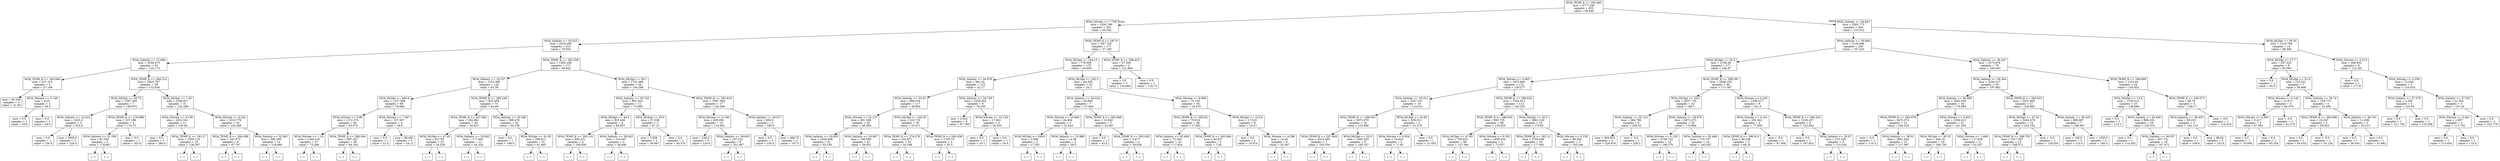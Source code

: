 digraph Tree {
node [shape=box] ;
0 [label="WOA_TEMP_K <= 293.485\nmse = 4777.536\nsamples = 655\nvalue = 99.646"] ;
1 [label="WOA_Nitrate <= 7.709\nmse = 2200.769\nsamples = 391\nvalue = 60.342"] ;
0 -> 1 [labeldistance=2.5, labelangle=45, headlabel="True"] ;
2 [label="WOA_Salinity <= 34.022\nmse = 2424.485\nsamples = 214\nvalue = 79.654"] ;
1 -> 2 ;
3 [label="WOA_Salinity <= 12.689\nmse = 3534.473\nsamples = 43\nvalue = 120.173"] ;
2 -> 3 ;
4 [label="WOA_TEMP_K <= 283.886\nmse = 337.214\nsamples = 5\nvalue = 37.106"] ;
3 -> 4 ;
5 [label="mse = 60.336\nsamples = 3\nvalue = 21.59"] ;
4 -> 5 ;
6 [label="WOA_Nitrate <= 0.146\nmse = 6.25\nsamples = 2\nvalue = 56.5"] ;
4 -> 6 ;
7 [label="mse = 0.0\nsamples = 1\nvalue = 59.0"] ;
6 -> 7 ;
8 [label="mse = 0.0\nsamples = 1\nvalue = 54.0"] ;
6 -> 8 ;
9 [label="WOA_TEMP_K <= 280.214\nmse = 2823.767\nsamples = 38\nvalue = 132.634"] ;
3 -> 9 ;
10 [label="WOA_MLDpt <= 25.75\nmse = 1597.359\nsamples = 7\nvalue = 199.875"] ;
9 -> 10 ;
11 [label="WOA_Salinity <= 33.424\nmse = 1825.0\nsamples = 3\nvalue = 225.0"] ;
10 -> 11 ;
12 [label="mse = 0.0\nsamples = 1\nvalue = 230.0"] ;
11 -> 12 ;
13 [label="mse = 3600.0\nsamples = 2\nvalue = 220.0"] ;
11 -> 13 ;
14 [label="WOA_TEMP_K <= 278.889\nmse = 107.188\nsamples = 4\nvalue = 174.75"] ;
10 -> 14 ;
15 [label="WOA_Salinity <= 31.339\nmse = 81.556\nsamples = 3\nvalue = 178.667"] ;
14 -> 15 ;
16 [label="(...)"] ;
15 -> 16 ;
17 [label="(...)"] ;
15 -> 17 ;
18 [label="mse = 0.0\nsamples = 1\nvalue = 163.0"] ;
14 -> 18 ;
19 [label="WOA_MLDpt <= 7.45\nmse = 2209.827\nsamples = 31\nvalue = 122.289"] ;
9 -> 19 ;
20 [label="WOA_Nitrate <= 0.138\nmse = 2812.541\nsamples = 11\nvalue = 150.64"] ;
19 -> 20 ;
21 [label="mse = 0.0\nsamples = 1\nvalue = 280.0"] ;
20 -> 21 ;
22 [label="WOA_TEMP_K <= 291.27\nmse = 1059.119\nsamples = 10\nvalue = 136.267"] ;
20 -> 22 ;
23 [label="(...)"] ;
22 -> 23 ;
36 [label="(...)"] ;
22 -> 36 ;
39 [label="WOA_Nitrate <= 0.432\nmse = 1016.776\nsamples = 20\nvalue = 104.569"] ;
19 -> 39 ;
40 [label="WOA_TEMP_K <= 284.006\nmse = 241.673\nsamples = 6\nvalue = 67.707"] ;
39 -> 40 ;
41 [label="(...)"] ;
40 -> 41 ;
44 [label="(...)"] ;
40 -> 44 ;
51 [label="WOA_Salinity <= 32.061\nmse = 580.285\nsamples = 14\nvalue = 118.994"] ;
39 -> 51 ;
52 [label="(...)"] ;
51 -> 52 ;
55 [label="(...)"] ;
51 -> 55 ;
78 [label="WOA_TEMP_K <= 292.358\nmse = 1582.246\nsamples = 171\nvalue = 68.942"] ;
2 -> 78 ;
79 [label="WOA_Salinity <= 35.237\nmse = 1232.366\nsamples = 143\nvalue = 61.38"] ;
78 -> 79 ;
80 [label="WOA_MLDpt <= 400.0\nmse = 1257.388\nsamples = 69\nvalue = 79.869"] ;
79 -> 80 ;
81 [label="WOA_Nitrate <= 5.96\nmse = 1151.574\nsamples = 65\nvalue = 83.074"] ;
80 -> 81 ;
82 [label="WOA_Nitrate <= 1.13\nmse = 1348.154\nsamples = 37\nvalue = 73.288"] ;
81 -> 82 ;
83 [label="(...)"] ;
82 -> 83 ;
110 [label="(...)"] ;
82 -> 110 ;
145 [label="WOA_TEMP_K <= 288.564\nmse = 697.257\nsamples = 28\nvalue = 94.164"] ;
81 -> 145 ;
146 [label="(...)"] ;
145 -> 146 ;
179 [label="(...)"] ;
145 -> 179 ;
180 [label="WOA_Nitrate <= 7.387\nmse = 157.587\nsamples = 4\nvalue = 28.6"] ;
80 -> 180 ;
181 [label="mse = 0.0\nsamples = 1\nvalue = 51.0"] ;
180 -> 181 ;
182 [label="mse = 68.682\nsamples = 3\nvalue = 24.12"] ;
180 -> 182 ;
183 [label="WOA_TEMP_K <= 289.248\nmse = 622.658\nsamples = 74\nvalue = 44.69"] ;
79 -> 183 ;
184 [label="WOA_TEMP_K <= 287.483\nmse = 184.942\nsamples = 42\nvalue = 30.827"] ;
183 -> 184 ;
185 [label="WOA_MLDpt <= 47.05\nmse = 63.753\nsamples = 31\nvalue = 24.529"] ;
184 -> 185 ;
186 [label="(...)"] ;
185 -> 186 ;
197 [label="(...)"] ;
185 -> 197 ;
208 [label="WOA_Salinity <= 35.642\nmse = 177.465\nsamples = 11\nvalue = 44.324"] ;
184 -> 208 ;
209 [label="(...)"] ;
208 -> 209 ;
214 [label="(...)"] ;
208 -> 214 ;
229 [label="WOA_Salinity <= 35.389\nmse = 588.478\nsamples = 32\nvalue = 64.158"] ;
183 -> 229 ;
230 [label="mse = 0.0\nsamples = 1\nvalue = 188.0"] ;
229 -> 230 ;
231 [label="WOA_MLDpt <= 41.05\nmse = 260.611\nsamples = 31\nvalue = 61.465"] ;
229 -> 231 ;
232 [label="(...)"] ;
231 -> 232 ;
243 [label="(...)"] ;
231 -> 243 ;
278 [label="WOA_MLDpt <= 59.1\nmse = 1701.069\nsamples = 28\nvalue = 104.286"] ;
78 -> 278 ;
279 [label="WOA_Salinity <= 36.739\nmse = 892.204\nsamples = 11\nvalue = 73.008"] ;
278 -> 279 ;
280 [label="WOA_MLDpt <= 49.3\nmse = 825.448\nsamples = 8\nvalue = 84.957"] ;
279 -> 280 ;
281 [label="WOA_TEMP_K <= 293.101\nmse = 600.231\nsamples = 4\nvalue = 100.926"] ;
280 -> 281 ;
282 [label="(...)"] ;
281 -> 282 ;
285 [label="(...)"] ;
281 -> 285 ;
288 [label="WOA_Salinity <= 36.043\nmse = 124.947\nsamples = 4\nvalue = 59.406"] ;
280 -> 288 ;
289 [label="(...)"] ;
288 -> 289 ;
290 [label="(...)"] ;
288 -> 290 ;
295 [label="WOA_MLDpt <= 20.4\nmse = 57.336\nsamples = 3\nvalue = 47.12"] ;
279 -> 295 ;
296 [label="mse = 3.556\nsamples = 2\nvalue = 39.667"] ;
295 -> 296 ;
297 [label="mse = 0.0\nsamples = 1\nvalue = 54.574"] ;
295 -> 297 ;
298 [label="WOA_TEMP_K <= 292.816\nmse = 1097.394\nsamples = 17\nvalue = 126.296"] ;
278 -> 298 ;
299 [label="WOA_Nitrate <= 0.196\nmse = 405.992\nsamples = 14\nvalue = 114.091"] ;
298 -> 299 ;
300 [label="mse = 249.0\nsamples = 5\nvalue = 129.0"] ;
299 -> 300 ;
301 [label="WOA_Salinity <= 36.603\nmse = 197.222\nsamples = 9\nvalue = 101.667"] ;
299 -> 301 ;
302 [label="(...)"] ;
301 -> 302 ;
303 [label="(...)"] ;
301 -> 303 ;
312 [label="WOA_Salinity <= 36.617\nmse = 600.0\nsamples = 3\nvalue = 180.0"] ;
298 -> 312 ;
313 [label="mse = 0.0\nsamples = 1\nvalue = 150.0"] ;
312 -> 313 ;
314 [label="mse = 468.75\nsamples = 2\nvalue = 187.5"] ;
312 -> 314 ;
315 [label="WOA_TEMP_K <= 287.9\nmse = 947.729\nsamples = 177\nvalue = 37.168"] ;
1 -> 315 ;
316 [label="WOA_MLDpt <= 164.15\nmse = 779.509\nsamples = 175\nvalue = 34.956"] ;
315 -> 316 ;
317 [label="WOA_Salinity <= 34.678\nmse = 961.02\nsamples = 123\nvalue = 42.17"] ;
316 -> 317 ;
318 [label="WOA_Salinity <= 33.91\nmse = 866.618\nsamples = 117\nvalue = 39.824"] ;
317 -> 318 ;
319 [label="WOA_Nitrate <= 22.137\nmse = 891.568\nsamples = 82\nvalue = 46.564"] ;
318 -> 319 ;
320 [label="WOA_Salinity <= 33.855\nmse = 1636.099\nsamples = 41\nvalue = 55.239"] ;
319 -> 320 ;
321 [label="(...)"] ;
320 -> 321 ;
356 [label="(...)"] ;
320 -> 356 ;
359 [label="WOA_Salinity <= 33.867\nmse = 190.509\nsamples = 41\nvalue = 39.651"] ;
319 -> 359 ;
360 [label="(...)"] ;
359 -> 360 ;
413 [label="(...)"] ;
359 -> 413 ;
422 [label="WOA_MLDpt <= 100.35\nmse = 510.719\nsamples = 35\nvalue = 25.471"] ;
318 -> 422 ;
423 [label="WOA_TEMP_K <= 274.279\nmse = 104.871\nsamples = 32\nvalue = 20.248"] ;
422 -> 423 ;
424 [label="(...)"] ;
423 -> 424 ;
433 [label="(...)"] ;
423 -> 433 ;
482 [label="WOA_TEMP_K <= 280.438\nmse = 1785.75\nsamples = 3\nvalue = 55.5"] ;
422 -> 482 ;
483 [label="(...)"] ;
482 -> 483 ;
486 [label="(...)"] ;
482 -> 486 ;
487 [label="WOA_Salinity <= 34.749\nmse = 1028.342\nsamples = 6\nvalue = 78.205"] ;
317 -> 487 ;
488 [label="mse = 3.924\nsamples = 4\nvalue = 97.769"] ;
487 -> 488 ;
489 [label="WOA_Nitrate <= 10.129\nmse = 17.602\nsamples = 2\nvalue = 26.033"] ;
487 -> 489 ;
490 [label="mse = 0.0\nsamples = 1\nvalue = 20.1"] ;
489 -> 490 ;
491 [label="mse = 0.0\nsamples = 1\nvalue = 29.0"] ;
489 -> 491 ;
492 [label="WOA_MLDpt <= 202.2\nmse = 84.055\nsamples = 52\nvalue = 20.2"] ;
316 -> 492 ;
493 [label="WOA_Salinity <= 34.024\nmse = 50.809\nsamples = 7\nvalue = 27.944"] ;
492 -> 493 ;
494 [label="WOA_Nitrate <= 23.686\nmse = 44.404\nsamples = 4\nvalue = 22.643"] ;
493 -> 494 ;
495 [label="WOA_MLDpt <= 188.9\nmse = 5.068\nsamples = 2\nvalue = 17.501"] ;
494 -> 495 ;
496 [label="(...)"] ;
495 -> 496 ;
497 [label="(...)"] ;
495 -> 497 ;
498 [label="WOA_Salinity <= 33.888\nmse = 14.58\nsamples = 2\nvalue = 29.5"] ;
494 -> 498 ;
499 [label="(...)"] ;
498 -> 499 ;
500 [label="(...)"] ;
498 -> 500 ;
501 [label="WOA_TEMP_K <= 282.848\nmse = 16.942\nsamples = 3\nvalue = 32.067"] ;
493 -> 501 ;
502 [label="mse = 0.0\nsamples = 1\nvalue = 43.5"] ;
501 -> 502 ;
503 [label="WOA_TEMP_K <= 283.026\nmse = 0.677\nsamples = 2\nvalue = 30.638"] ;
501 -> 503 ;
504 [label="(...)"] ;
503 -> 504 ;
505 [label="(...)"] ;
503 -> 505 ;
506 [label="WOA_Nitrate <= 9.068\nmse = 75.155\nsamples = 45\nvalue = 18.479"] ;
492 -> 506 ;
507 [label="WOA_TEMP_K <= 283.62\nmse = 79.016\nsamples = 36\nvalue = 17.081"] ;
506 -> 507 ;
508 [label="WOA_Salinity <= 35.406\nmse = 72.054\nsamples = 33\nvalue = 17.824"] ;
507 -> 508 ;
509 [label="(...)"] ;
508 -> 509 ;
524 [label="(...)"] ;
508 -> 524 ;
525 [label="WOA_TEMP_K <= 283.846\nmse = 64.927\nsamples = 3\nvalue = 7.05"] ;
507 -> 525 ;
526 [label="(...)"] ;
525 -> 526 ;
529 [label="(...)"] ;
525 -> 529 ;
530 [label="WOA_MLDpt <= 215.6\nmse = 17.523\nsamples = 9\nvalue = 24.27"] ;
506 -> 530 ;
531 [label="mse = 0.0\nsamples = 1\nvalue = 19.514"] ;
530 -> 531 ;
532 [label="WOA_Nitrate <= 9.296\nmse = 14.45\nsamples = 8\nvalue = 25.567"] ;
530 -> 532 ;
533 [label="(...)"] ;
532 -> 533 ;
534 [label="(...)"] ;
532 -> 534 ;
543 [label="WOA_TEMP_K <= 289.423\nmse = 27.326\nsamples = 2\nvalue = 121.864"] ;
315 -> 543 ;
544 [label="mse = 0.0\nsamples = 1\nvalue = 134.669"] ;
543 -> 544 ;
545 [label="mse = 0.0\nsamples = 1\nvalue = 119.73"] ;
543 -> 545 ;
546 [label="WOA_Salinity <= 36.647\nmse = 3265.773\nsamples = 264\nvalue = 153.812"] ;
0 -> 546 [labeldistance=2.5, labelangle=-45, headlabel="False"] ;
547 [label="WOA_Salinity <= 35.694\nmse = 3129.966\nsamples = 250\nvalue = 157.423"] ;
546 -> 547 ;
548 [label="WOA_MLDpt <= 55.5\nmse = 2709.99\nsamples = 171\nvalue = 146.97"] ;
547 -> 548 ;
549 [label="WOA_Nitrate <= 0.065\nmse = 1870.894\nsamples = 131\nvalue = 139.277"] ;
548 -> 549 ;
550 [label="WOA_Salinity <= 35.511\nmse = 3247.331\nsamples = 19\nvalue = 110.512"] ;
549 -> 550 ;
551 [label="WOA_TEMP_K <= 298.561\nmse = 2872.078\nsamples = 16\nvalue = 123.906"] ;
550 -> 551 ;
552 [label="WOA_TEMP_K <= 297.804\nmse = 3412.695\nsamples = 7\nvalue = 165.554"] ;
551 -> 552 ;
553 [label="(...)"] ;
552 -> 553 ;
560 [label="(...)"] ;
552 -> 560 ;
561 [label="WOA_MLDpt <= 20.3\nmse = 1005.543\nsamples = 9\nvalue = 100.107"] ;
551 -> 561 ;
562 [label="(...)"] ;
561 -> 562 ;
565 [label="(...)"] ;
561 -> 565 ;
578 [label="WOA_MLDpt <= 24.65\nmse = 636.011\nsamples = 3\nvalue = 51.579"] ;
550 -> 578 ;
579 [label="WOA_Nitrate <= 0.054\nmse = 24.623\nsamples = 2\nvalue = 71.93"] ;
578 -> 579 ;
580 [label="(...)"] ;
579 -> 580 ;
581 [label="(...)"] ;
579 -> 581 ;
582 [label="mse = 0.0\nsamples = 1\nvalue = 21.053"] ;
578 -> 582 ;
583 [label="WOA_TEMP_K <= 299.624\nmse = 1544.612\nsamples = 112\nvalue = 143.322"] ;
549 -> 583 ;
584 [label="WOA_TEMP_K <= 298.932\nmse = 893.735\nsamples = 89\nvalue = 135.623"] ;
583 -> 584 ;
585 [label="WOA_MLDpt <= 47.95\nmse = 759.033\nsamples = 86\nvalue = 137.364"] ;
584 -> 585 ;
586 [label="(...)"] ;
585 -> 586 ;
699 [label="(...)"] ;
585 -> 699 ;
714 [label="WOA_Nitrate <= 0.333\nmse = 1659.034\nsamples = 3\nvalue = 72.057"] ;
584 -> 714 ;
715 [label="(...)"] ;
714 -> 715 ;
716 [label="(...)"] ;
714 -> 716 ;
719 [label="WOA_MLDpt <= 40.5\nmse = 2901.316\nsamples = 23\nvalue = 170.82"] ;
583 -> 719 ;
720 [label="WOA_TEMP_K <= 302.12\nmse = 2700.636\nsamples = 20\nvalue = 177.691"] ;
719 -> 720 ;
721 [label="(...)"] ;
720 -> 721 ;
752 [label="(...)"] ;
720 -> 752 ;
757 [label="WOA_Nitrate <= 0.158\nmse = 98.504\nsamples = 3\nvalue = 105.546"] ;
719 -> 757 ;
758 [label="(...)"] ;
757 -> 758 ;
761 [label="(...)"] ;
757 -> 761 ;
762 [label="WOA_TEMP_K <= 299.391\nmse = 4589.193\nsamples = 40\nvalue = 171.387"] ;
548 -> 762 ;
763 [label="WOA_MLDpt <= 58.2\nmse = 4037.735\nsamples = 32\nvalue = 186.1"] ;
762 -> 763 ;
764 [label="WOA_Salinity <= 35.123\nmse = 284.788\nsamples = 6\nvalue = 229.32"] ;
763 -> 764 ;
765 [label="mse = 364.876\nsamples = 5\nvalue = 226.818"] ;
764 -> 765 ;
766 [label="mse = -0.0\nsamples = 1\nvalue = 236.2"] ;
764 -> 766 ;
767 [label="WOA_Salinity <= 34.679\nmse = 4472.673\nsamples = 26\nvalue = 170.664"] ;
763 -> 767 ;
768 [label="WOA_Nitrate <= 0.129\nmse = 6709.742\nsamples = 12\nvalue = 198.276"] ;
767 -> 768 ;
769 [label="(...)"] ;
768 -> 769 ;
772 [label="(...)"] ;
768 -> 772 ;
777 [label="WOA_Salinity <= 35.446\nmse = 710.747\nsamples = 14\nvalue = 143.052"] ;
767 -> 777 ;
778 [label="(...)"] ;
777 -> 778 ;
791 [label="(...)"] ;
777 -> 791 ;
792 [label="WOA_Nitrate <= 0.235\nmse = 1296.217\nsamples = 8\nvalue = 101.5"] ;
762 -> 792 ;
793 [label="WOA_Nitrate <= 0.161\nmse = 254.543\nsamples = 4\nvalue = 77.956"] ;
792 -> 793 ;
794 [label="WOA_TEMP_K <= 300.913\nmse = 99.188\nsamples = 3\nvalue = 68.25"] ;
793 -> 794 ;
795 [label="(...)"] ;
794 -> 795 ;
796 [label="(...)"] ;
794 -> 796 ;
797 [label="mse = -0.0\nsamples = 1\nvalue = 97.368"] ;
793 -> 797 ;
798 [label="WOA_TEMP_K <= 300.254\nmse = 1229.257\nsamples = 4\nvalue = 125.044"] ;
792 -> 798 ;
799 [label="mse = 0.0\nsamples = 1\nvalue = 197.633"] ;
798 -> 799 ;
800 [label="WOA_Salinity <= 35.07\nmse = 210.526\nsamples = 3\nvalue = 110.526"] ;
798 -> 800 ;
801 [label="(...)"] ;
800 -> 801 ;
804 [label="(...)"] ;
800 -> 804 ;
805 [label="WOA_Salinity <= 36.447\nmse = 3275.876\nsamples = 79\nvalue = 180.943"] ;
547 -> 805 ;
806 [label="WOA_Salinity <= 36.364\nmse = 3326.317\nsamples = 55\nvalue = 197.692"] ;
805 -> 806 ;
807 [label="WOA_Salinity <= 36.089\nmse = 2942.438\nsamples = 34\nvalue = 179.994"] ;
806 -> 807 ;
808 [label="WOA_TEMP_K <= 294.978\nmse = 4472.574\nsamples = 13\nvalue = 204.526"] ;
807 -> 808 ;
809 [label="mse = -0.0\nsamples = 1\nvalue = 110.3"] ;
808 -> 809 ;
810 [label="WOA_Salinity <= 36.01\nmse = 3661.943\nsamples = 12\nvalue = 217.987"] ;
808 -> 810 ;
811 [label="(...)"] ;
810 -> 811 ;
828 [label="(...)"] ;
810 -> 828 ;
831 [label="WOA_Nitrate <= 0.823\nmse = 1004.912\nsamples = 21\nvalue = 161.594"] ;
807 -> 831 ;
832 [label="WOA_MLDpt <= 30.25\nmse = 549.18\nsamples = 19\nvalue = 168.759"] ;
831 -> 832 ;
833 [label="(...)"] ;
832 -> 833 ;
840 [label="(...)"] ;
832 -> 840 ;
849 [label="WOA_Nitrate <= 1.469\nmse = 117.458\nsamples = 2\nvalue = 92.337"] ;
831 -> 849 ;
850 [label="(...)"] ;
849 -> 850 ;
851 [label="(...)"] ;
849 -> 851 ;
852 [label="WOA_TEMP_K <= 300.503\nmse = 2431.805\nsamples = 21\nvalue = 229.663"] ;
806 -> 852 ;
853 [label="WOA_MLDpt <= 47.25\nmse = 2444.478\nsamples = 14\nvalue = 243.162"] ;
852 -> 853 ;
854 [label="WOA_TEMP_K <= 299.783\nmse = 1917.007\nsamples = 13\nvalue = 248.571"] ;
853 -> 854 ;
855 [label="(...)"] ;
854 -> 855 ;
860 [label="(...)"] ;
854 -> 860 ;
865 [label="mse = -0.0\nsamples = 1\nvalue = 129.554"] ;
853 -> 865 ;
866 [label="WOA_Salinity <= 36.416\nmse = 866.667\nsamples = 7\nvalue = 196.667"] ;
852 -> 866 ;
867 [label="mse = 160.0\nsamples = 3\nvalue = 210.0"] ;
866 -> 867 ;
868 [label="mse = 1250.0\nsamples = 4\nvalue = 180.0"] ;
866 -> 868 ;
869 [label="WOA_TEMP_K <= 298.609\nmse = 1310.44\nsamples = 24\nvalue = 145.402"] ;
805 -> 869 ;
870 [label="WOA_MLDpt <= 13.6\nmse = 1100.512\nsamples = 20\nvalue = 158.688"] ;
869 -> 870 ;
871 [label="mse = 0.0\nsamples = 1\nvalue = 115.1"] ;
870 -> 871 ;
872 [label="WOA_Salinity <= 36.449\nmse = 988.235\nsamples = 19\nvalue = 163.531"] ;
870 -> 872 ;
873 [label="mse = 0.0\nsamples = 1\nvalue = 114.282"] ;
872 -> 873 ;
874 [label="WOA_Salinity <= 36.557\nmse = 857.731\nsamples = 18\nvalue = 167.471"] ;
872 -> 874 ;
875 [label="(...)"] ;
874 -> 875 ;
888 [label="(...)"] ;
874 -> 888 ;
897 [label="WOA_TEMP_K <= 300.573\nmse = 88.78\nsamples = 4\nvalue = 109.17"] ;
869 -> 897 ;
898 [label="WOA_Salinity <= 36.455\nmse = 69.233\nsamples = 3\nvalue = 104.114"] ;
897 -> 898 ;
899 [label="mse = 0.0\nsamples = 1\nvalue = 108.4"] ;
898 -> 899 ;
900 [label="mse = 86.64\nsamples = 2\nvalue = 102.4"] ;
898 -> 900 ;
901 [label="mse = -0.0\nsamples = 1\nvalue = 118.016"] ;
897 -> 901 ;
902 [label="WOA_MLDpt <= 56.45\nmse = 1219.788\nsamples = 14\nvalue = 88.494"] ;
546 -> 902 ;
903 [label="WOA_MLDpt <= 27.7\nmse = 297.322\nsamples = 8\nvalue = 62.565"] ;
902 -> 903 ;
904 [label="mse = 0.0\nsamples = 1\nvalue = 95.0"] ;
903 -> 904 ;
905 [label="WOA_MLDpt <= 51.9\nmse = 125.331\nsamples = 7\nvalue = 56.668"] ;
903 -> 905 ;
906 [label="WOA_Nitrate <= 0.142\nmse = 12.972\nsamples = 3\nvalue = 64.478"] ;
905 -> 906 ;
907 [label="WOA_Nitrate <= 0.065\nmse = 5.417\nsamples = 2\nvalue = 67.681"] ;
906 -> 907 ;
908 [label="mse = 0.0\nsamples = 1\nvalue = 70.009"] ;
907 -> 908 ;
909 [label="mse = 0.0\nsamples = 1\nvalue = 65.354"] ;
907 -> 909 ;
910 [label="mse = -0.0\nsamples = 1\nvalue = 61.274"] ;
906 -> 910 ;
911 [label="WOA_Salinity <= 36.74\nmse = 134.772\nsamples = 4\nvalue = 52.206"] ;
905 -> 911 ;
912 [label="WOA_TEMP_K <= 294.096\nmse = 22.547\nsamples = 2\nvalue = 59.003"] ;
911 -> 912 ;
913 [label="mse = 0.0\nsamples = 1\nvalue = 64.818"] ;
912 -> 913 ;
914 [label="mse = -0.0\nsamples = 1\nvalue = 55.126"] ;
912 -> 914 ;
915 [label="WOA_Salinity <= 36.761\nmse = 11.096\nsamples = 2\nvalue = 35.213"] ;
911 -> 915 ;
916 [label="mse = 0.0\nsamples = 1\nvalue = 38.544"] ;
915 -> 916 ;
917 [label="mse = 0.0\nsamples = 1\nvalue = 31.882"] ;
915 -> 917 ;
918 [label="WOA_Nitrate <= 0.213\nmse = 408.832\nsamples = 6\nvalue = 122.201"] ;
902 -> 918 ;
919 [label="mse = 0.0\nsamples = 1\nvalue = 177.8"] ;
918 -> 919 ;
920 [label="WOA_Nitrate <= 0.358\nmse = 72.626\nsamples = 5\nvalue = 116.024"] ;
918 -> 920 ;
921 [label="WOA_Salinity <= 37.279\nmse = 2.556\nsamples = 2\nvalue = 123.05"] ;
920 -> 921 ;
922 [label="mse = 0.0\nsamples = 1\nvalue = 121.745"] ;
921 -> 922 ;
923 [label="mse = 0.0\nsamples = 1\nvalue = 125.008"] ;
921 -> 923 ;
924 [label="WOA_Salinity <= 37.027\nmse = 21.354\nsamples = 3\nvalue = 107.24"] ;
920 -> 924 ;
925 [label="WOA_Nitrate <= 0.491\nmse = 2.897\nsamples = 2\nvalue = 111.702"] ;
924 -> 925 ;
926 [label="mse = 0.0\nsamples = 1\nvalue = 113.404"] ;
925 -> 926 ;
927 [label="mse = 0.0\nsamples = 1\nvalue = 110.0"] ;
925 -> 927 ;
928 [label="mse = 0.0\nsamples = 1\nvalue = 102.779"] ;
924 -> 928 ;
}